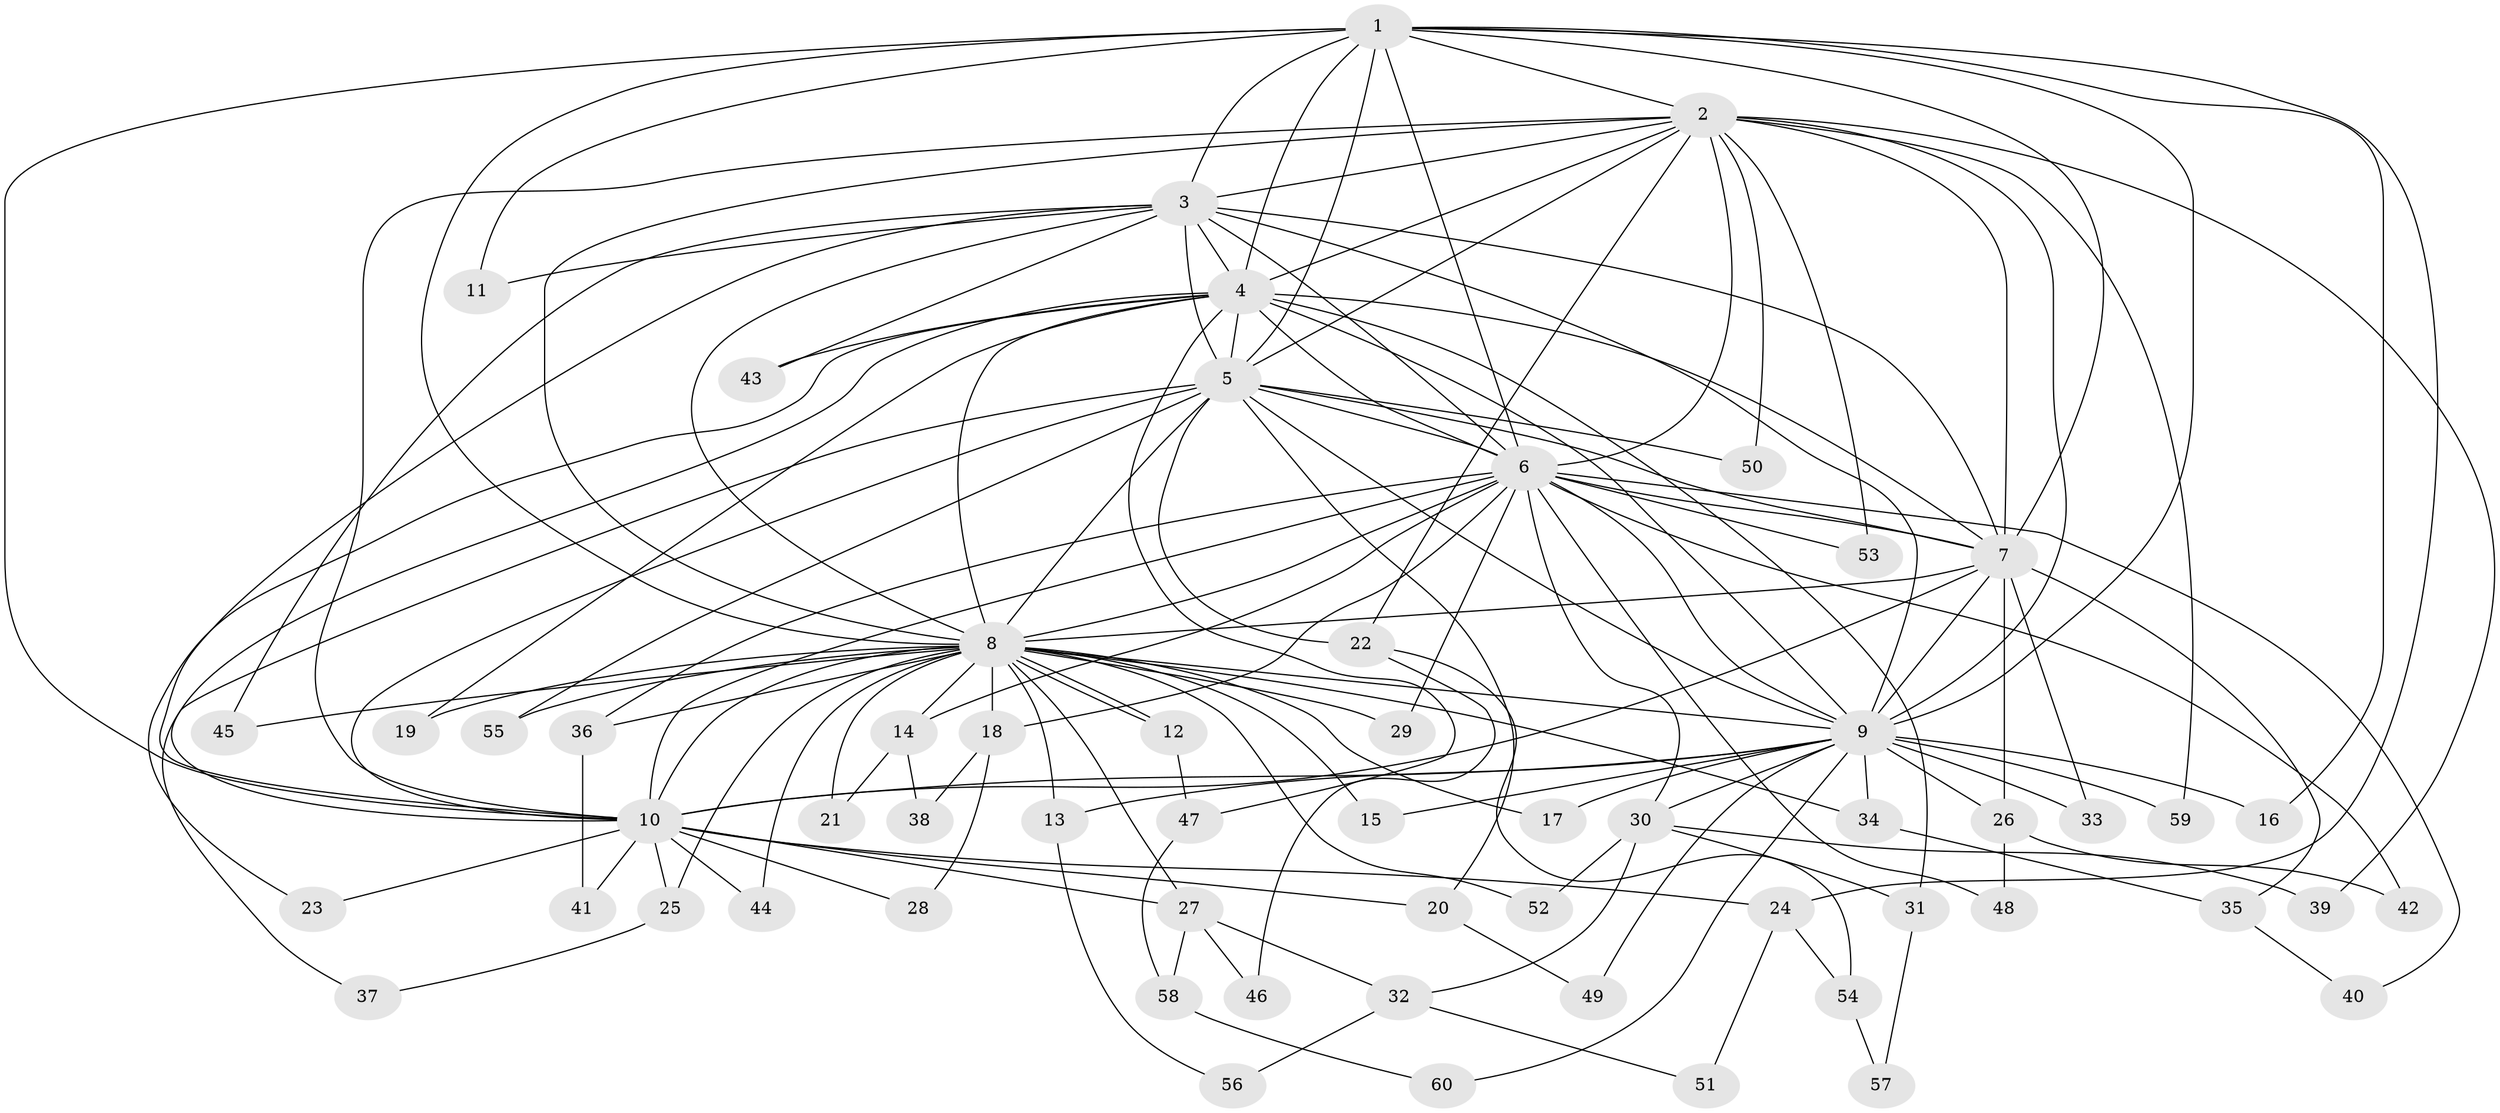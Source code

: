 // coarse degree distribution, {14: 0.03333333333333333, 18: 0.03333333333333333, 6: 0.06666666666666667, 19: 0.03333333333333333, 13: 0.03333333333333333, 2: 0.4666666666666667, 3: 0.23333333333333334, 4: 0.06666666666666667, 5: 0.03333333333333333}
// Generated by graph-tools (version 1.1) at 2025/17/03/04/25 18:17:15]
// undirected, 60 vertices, 145 edges
graph export_dot {
graph [start="1"]
  node [color=gray90,style=filled];
  1;
  2;
  3;
  4;
  5;
  6;
  7;
  8;
  9;
  10;
  11;
  12;
  13;
  14;
  15;
  16;
  17;
  18;
  19;
  20;
  21;
  22;
  23;
  24;
  25;
  26;
  27;
  28;
  29;
  30;
  31;
  32;
  33;
  34;
  35;
  36;
  37;
  38;
  39;
  40;
  41;
  42;
  43;
  44;
  45;
  46;
  47;
  48;
  49;
  50;
  51;
  52;
  53;
  54;
  55;
  56;
  57;
  58;
  59;
  60;
  1 -- 2;
  1 -- 3;
  1 -- 4;
  1 -- 5;
  1 -- 6;
  1 -- 7;
  1 -- 8;
  1 -- 9;
  1 -- 10;
  1 -- 11;
  1 -- 16;
  1 -- 24;
  2 -- 3;
  2 -- 4;
  2 -- 5;
  2 -- 6;
  2 -- 7;
  2 -- 8;
  2 -- 9;
  2 -- 10;
  2 -- 22;
  2 -- 39;
  2 -- 50;
  2 -- 53;
  2 -- 59;
  3 -- 4;
  3 -- 5;
  3 -- 6;
  3 -- 7;
  3 -- 8;
  3 -- 9;
  3 -- 10;
  3 -- 11;
  3 -- 43;
  3 -- 45;
  4 -- 5;
  4 -- 6;
  4 -- 7;
  4 -- 8;
  4 -- 9;
  4 -- 10;
  4 -- 19;
  4 -- 23;
  4 -- 31;
  4 -- 43;
  4 -- 47;
  5 -- 6;
  5 -- 7;
  5 -- 8;
  5 -- 9;
  5 -- 10;
  5 -- 20;
  5 -- 22;
  5 -- 37;
  5 -- 50;
  5 -- 55;
  6 -- 7;
  6 -- 8;
  6 -- 9;
  6 -- 10;
  6 -- 14;
  6 -- 18;
  6 -- 29;
  6 -- 30;
  6 -- 36;
  6 -- 40;
  6 -- 42;
  6 -- 48;
  6 -- 53;
  7 -- 8;
  7 -- 9;
  7 -- 10;
  7 -- 26;
  7 -- 33;
  7 -- 35;
  8 -- 9;
  8 -- 10;
  8 -- 12;
  8 -- 12;
  8 -- 13;
  8 -- 14;
  8 -- 15;
  8 -- 17;
  8 -- 18;
  8 -- 19;
  8 -- 21;
  8 -- 25;
  8 -- 27;
  8 -- 29;
  8 -- 34;
  8 -- 36;
  8 -- 44;
  8 -- 45;
  8 -- 52;
  8 -- 55;
  9 -- 10;
  9 -- 13;
  9 -- 15;
  9 -- 16;
  9 -- 17;
  9 -- 26;
  9 -- 30;
  9 -- 33;
  9 -- 34;
  9 -- 49;
  9 -- 59;
  9 -- 60;
  10 -- 20;
  10 -- 23;
  10 -- 24;
  10 -- 25;
  10 -- 27;
  10 -- 28;
  10 -- 41;
  10 -- 44;
  12 -- 47;
  13 -- 56;
  14 -- 21;
  14 -- 38;
  18 -- 28;
  18 -- 38;
  20 -- 49;
  22 -- 46;
  22 -- 54;
  24 -- 51;
  24 -- 54;
  25 -- 37;
  26 -- 42;
  26 -- 48;
  27 -- 32;
  27 -- 46;
  27 -- 58;
  30 -- 31;
  30 -- 32;
  30 -- 39;
  30 -- 52;
  31 -- 57;
  32 -- 51;
  32 -- 56;
  34 -- 35;
  35 -- 40;
  36 -- 41;
  47 -- 58;
  54 -- 57;
  58 -- 60;
}
